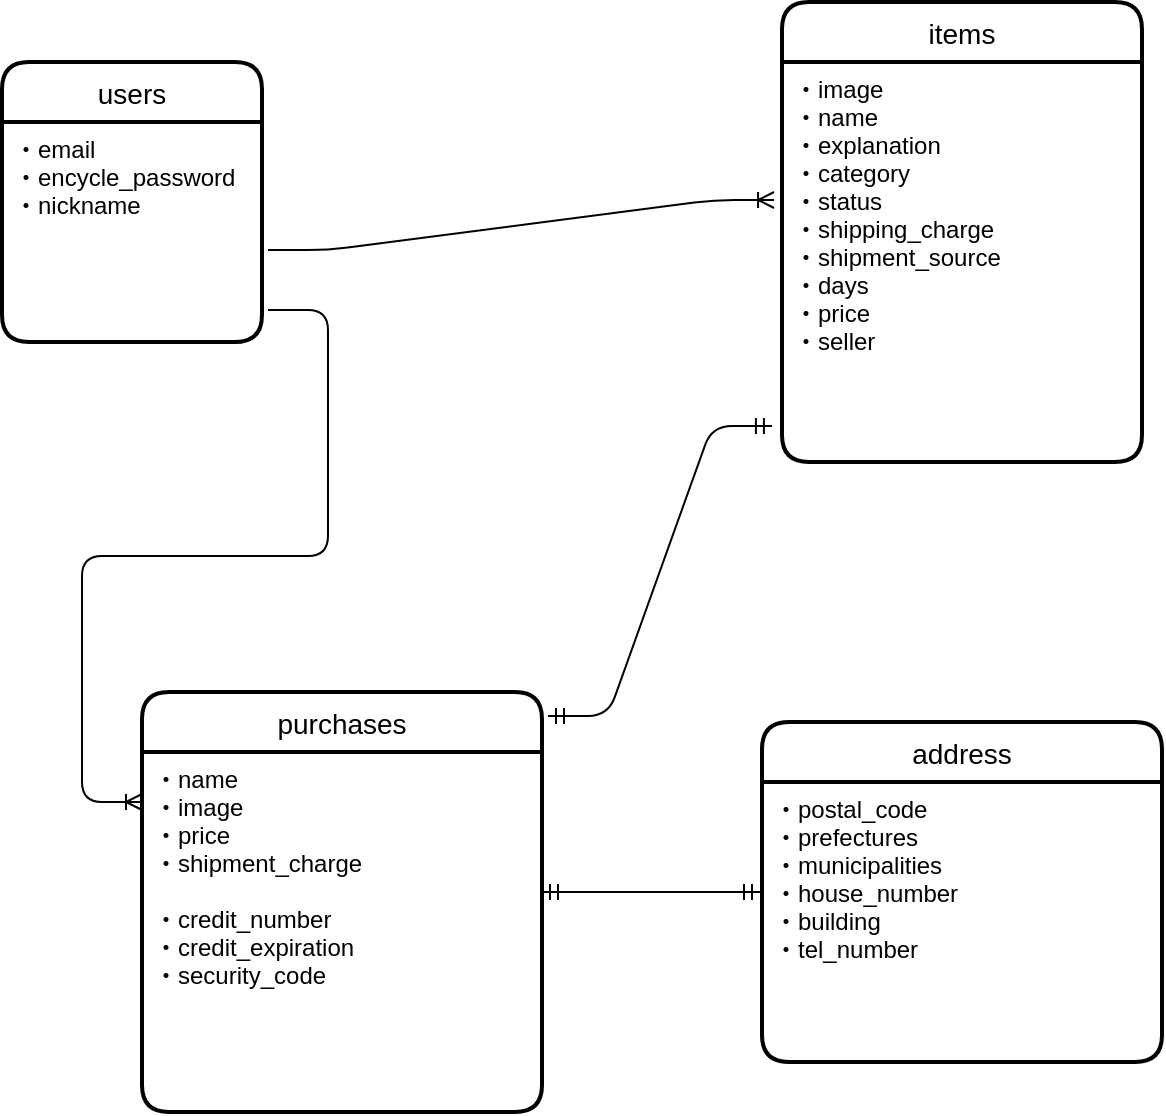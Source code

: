 <mxfile>
    <diagram id="-s2X5wUSoM_R3333KZrl" name="ページ1">
        <mxGraphModel dx="1121" dy="680" grid="1" gridSize="10" guides="1" tooltips="1" connect="1" arrows="1" fold="1" page="1" pageScale="1" pageWidth="827" pageHeight="1169" math="0" shadow="0">
            <root>
                <mxCell id="0"/>
                <mxCell id="1" parent="0"/>
                <mxCell id="53" value="users" style="swimlane;childLayout=stackLayout;horizontal=1;startSize=30;horizontalStack=0;rounded=1;fontSize=14;fontStyle=0;strokeWidth=2;resizeParent=0;resizeLast=1;shadow=0;dashed=0;align=center;" vertex="1" parent="1">
                    <mxGeometry x="70" y="60" width="130" height="140" as="geometry"/>
                </mxCell>
                <mxCell id="54" value="・email&#10;・encycle_password&#10;・nickname" style="align=left;strokeColor=none;fillColor=none;spacingLeft=4;fontSize=12;verticalAlign=top;resizable=0;rotatable=0;part=1;" vertex="1" parent="53">
                    <mxGeometry y="30" width="130" height="110" as="geometry"/>
                </mxCell>
                <mxCell id="56" value="items" style="swimlane;childLayout=stackLayout;horizontal=1;startSize=30;horizontalStack=0;rounded=1;fontSize=14;fontStyle=0;strokeWidth=2;resizeParent=0;resizeLast=1;shadow=0;dashed=0;align=center;" vertex="1" parent="1">
                    <mxGeometry x="460" y="30" width="180" height="230" as="geometry"/>
                </mxCell>
                <mxCell id="57" value="・image&#10;・name&#10;・explanation&#10;・category&#10;・status&#10;・shipping_charge&#10;・shipment_source&#10;・days&#10;・price&#10;・seller" style="align=left;strokeColor=none;fillColor=none;spacingLeft=4;fontSize=12;verticalAlign=top;resizable=0;rotatable=0;part=1;" vertex="1" parent="56">
                    <mxGeometry y="30" width="180" height="200" as="geometry"/>
                </mxCell>
                <mxCell id="58" value="" style="edgeStyle=entityRelationEdgeStyle;fontSize=12;html=1;endArrow=ERoneToMany;entryX=-0.022;entryY=0.345;entryDx=0;entryDy=0;entryPerimeter=0;exitX=1.023;exitY=0.582;exitDx=0;exitDy=0;exitPerimeter=0;" edge="1" parent="1" source="54" target="57">
                    <mxGeometry width="100" height="100" relative="1" as="geometry">
                        <mxPoint x="220" y="197" as="sourcePoint"/>
                        <mxPoint x="310" y="100" as="targetPoint"/>
                    </mxGeometry>
                </mxCell>
                <mxCell id="60" value="purchases" style="swimlane;childLayout=stackLayout;horizontal=1;startSize=30;horizontalStack=0;rounded=1;fontSize=14;fontStyle=0;strokeWidth=2;resizeParent=0;resizeLast=1;shadow=0;dashed=0;align=center;" vertex="1" parent="1">
                    <mxGeometry x="140" y="375" width="200" height="210" as="geometry"/>
                </mxCell>
                <mxCell id="61" value="・name&#10;・image&#10;・price&#10;・shipment_charge&#10;&#10;・credit_number&#10;・credit_expiration&#10;・security_code" style="align=left;strokeColor=none;fillColor=none;spacingLeft=4;fontSize=12;verticalAlign=top;resizable=0;rotatable=0;part=1;" vertex="1" parent="60">
                    <mxGeometry y="30" width="200" height="180" as="geometry"/>
                </mxCell>
                <mxCell id="64" value="" style="edgeStyle=entityRelationEdgeStyle;fontSize=12;html=1;endArrow=ERoneToMany;exitX=1.023;exitY=0.855;exitDx=0;exitDy=0;exitPerimeter=0;" edge="1" parent="1" source="54">
                    <mxGeometry width="100" height="100" relative="1" as="geometry">
                        <mxPoint x="160" y="440" as="sourcePoint"/>
                        <mxPoint x="140" y="430" as="targetPoint"/>
                    </mxGeometry>
                </mxCell>
                <mxCell id="66" value="address" style="swimlane;childLayout=stackLayout;horizontal=1;startSize=30;horizontalStack=0;rounded=1;fontSize=14;fontStyle=0;strokeWidth=2;resizeParent=0;resizeLast=1;shadow=0;dashed=0;align=center;" vertex="1" parent="1">
                    <mxGeometry x="450" y="390" width="200" height="170" as="geometry"/>
                </mxCell>
                <mxCell id="67" value="・postal_code&#10;・prefectures&#10;・municipalities&#10;・house_number&#10;・building&#10;・tel_number" style="align=left;strokeColor=none;fillColor=none;spacingLeft=4;fontSize=12;verticalAlign=top;resizable=0;rotatable=0;part=1;" vertex="1" parent="66">
                    <mxGeometry y="30" width="200" height="140" as="geometry"/>
                </mxCell>
                <mxCell id="69" value="" style="edgeStyle=entityRelationEdgeStyle;fontSize=12;html=1;endArrow=ERmandOne;startArrow=ERmandOne;entryX=-0.028;entryY=0.91;entryDx=0;entryDy=0;entryPerimeter=0;exitX=1.015;exitY=0.057;exitDx=0;exitDy=0;exitPerimeter=0;" edge="1" parent="1" source="60" target="57">
                    <mxGeometry width="100" height="100" relative="1" as="geometry">
                        <mxPoint x="340" y="375" as="sourcePoint"/>
                        <mxPoint x="440" y="275" as="targetPoint"/>
                    </mxGeometry>
                </mxCell>
                <mxCell id="71" value="" style="edgeStyle=entityRelationEdgeStyle;fontSize=12;html=1;endArrow=ERmandOne;startArrow=ERmandOne;entryX=-0.005;entryY=0.393;entryDx=0;entryDy=0;entryPerimeter=0;" edge="1" parent="1" target="67">
                    <mxGeometry width="100" height="100" relative="1" as="geometry">
                        <mxPoint x="340" y="475" as="sourcePoint"/>
                        <mxPoint x="440" y="375" as="targetPoint"/>
                    </mxGeometry>
                </mxCell>
            </root>
        </mxGraphModel>
    </diagram>
</mxfile>